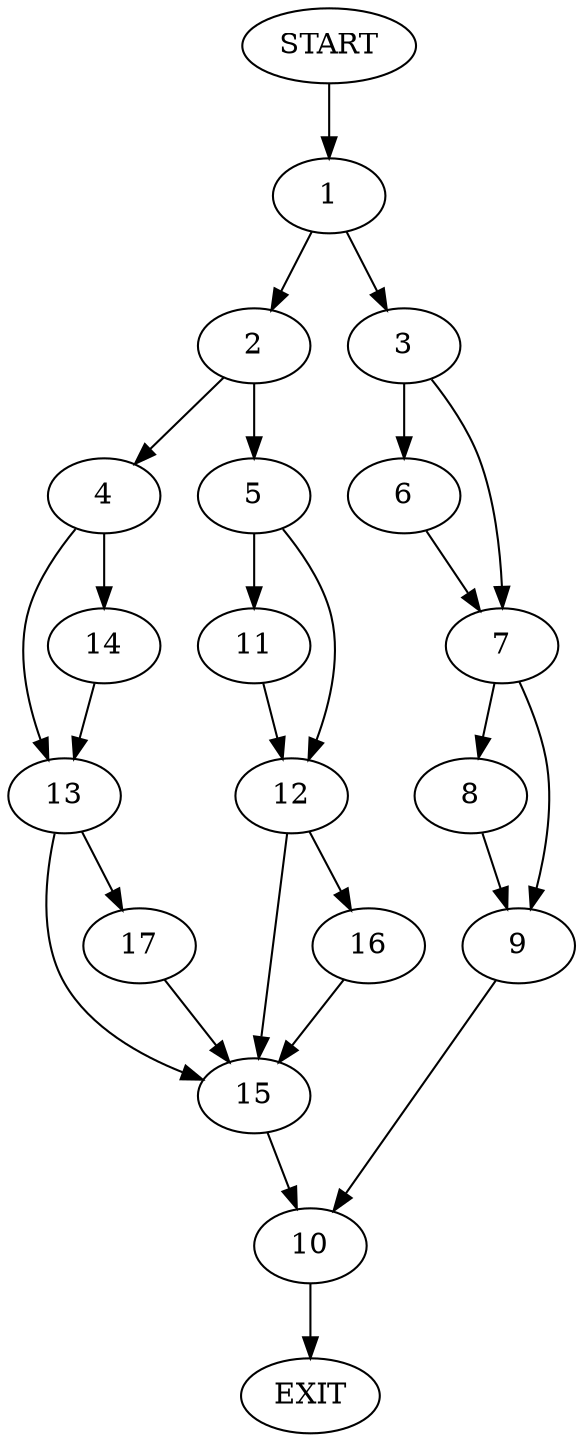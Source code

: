 digraph {
0 [label="START"]
18 [label="EXIT"]
0 -> 1
1 -> 2
1 -> 3
2 -> 4
2 -> 5
3 -> 6
3 -> 7
7 -> 8
7 -> 9
6 -> 7
8 -> 9
9 -> 10
10 -> 18
5 -> 11
5 -> 12
4 -> 13
4 -> 14
12 -> 15
12 -> 16
11 -> 12
16 -> 15
15 -> 10
13 -> 15
13 -> 17
14 -> 13
17 -> 15
}
